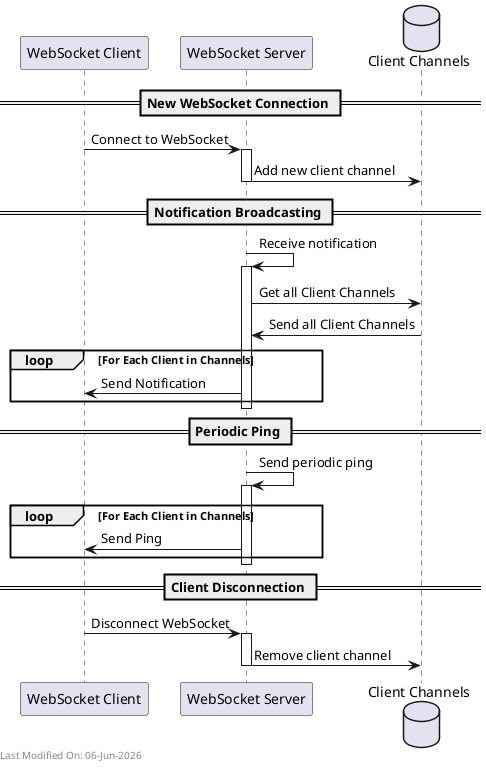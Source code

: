 @startuml
participant "WebSocket Client" as Client
participant "WebSocket Server" as Server
database "Client Channels" as Channels

== New WebSocket Connection ==
Client -> Server: Connect to WebSocket
activate Server
Server -> Channels: Add new client channel
deactivate Server

== Notification Broadcasting ==
Server -> Server: Receive notification
activate Server
Server -> Channels: Get all Client Channels
Channels -> Server: Send all Client Channels

loop For Each Client in Channels
    Server -> Client: Send Notification
end
deactivate Server

== Periodic Ping ==
Server -> Server: Send periodic ping
activate Server
loop For Each Client in Channels
    Server -> Client: Send Ping
end
deactivate Server

== Client Disconnection ==
Client -> Server: Disconnect WebSocket
activate Server
Server -> Channels: Remove client channel
deactivate Server

left footer Last Modified On: %date("dd-MMM-yyyy")

@enduml
